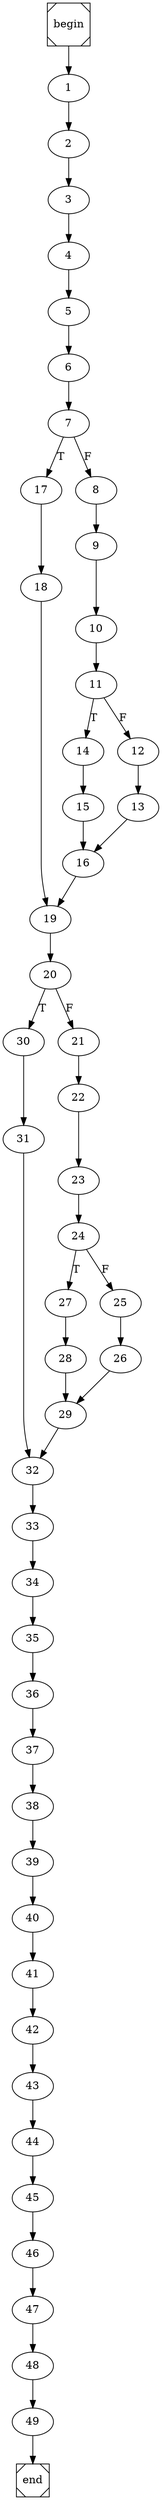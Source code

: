 digraph cfg {
	begin [shape=Msquare];
	end [shape=Msquare];
	begin -> 1;	1 -> 2;	2 -> 3;	3 -> 4;	4 -> 5;	5 -> 6;	6 -> 7;	7 -> 17[label=T];	7 -> 8[label=F];	8 -> 9;	9 -> 10;	10 -> 11;	11 -> 14[label=T];	11 -> 12[label=F];	12 -> 13;	13 -> 16;	14 -> 15;	15 -> 16;	16 -> 19;	17 -> 18;	18 -> 19;	19 -> 20;	20 -> 30[label=T];	20 -> 21[label=F];	21 -> 22;	22 -> 23;	23 -> 24;	24 -> 27[label=T];	24 -> 25[label=F];	25 -> 26;	26 -> 29;	27 -> 28;	28 -> 29;	29 -> 32;	30 -> 31;	31 -> 32;	32 -> 33;	33 -> 34;	34 -> 35;	35 -> 36;	36 -> 37;	37 -> 38;	38 -> 39;	39 -> 40;	40 -> 41;	41 -> 42;	42 -> 43;	43 -> 44;	44 -> 45;	45 -> 46;	46 -> 47;	47 -> 48;	48 -> 49;	49 -> end;}
